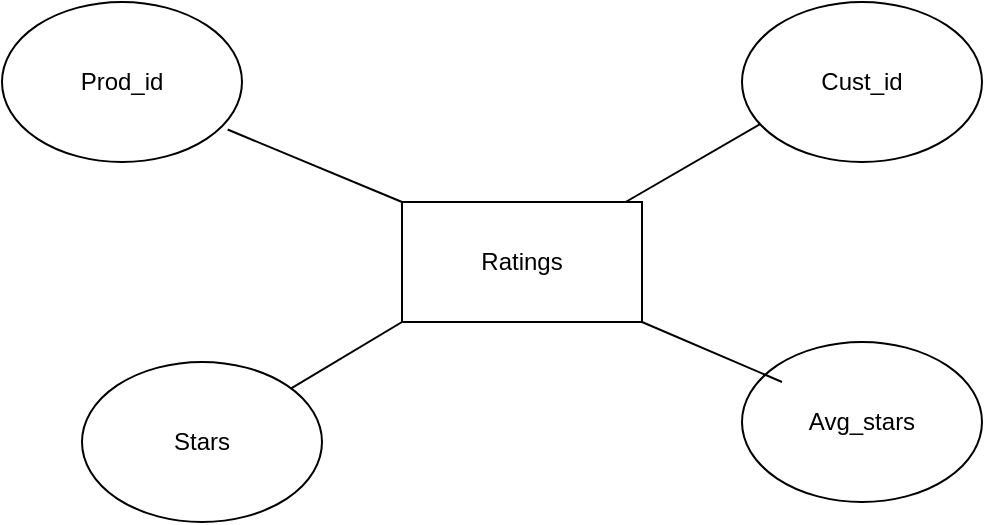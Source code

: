 <mxfile version="20.6.0" type="device"><diagram id="I8CulcWd6KcukMNwsZfG" name="Page-1"><mxGraphModel dx="1278" dy="539" grid="1" gridSize="10" guides="1" tooltips="1" connect="1" arrows="1" fold="1" page="1" pageScale="1" pageWidth="850" pageHeight="1100" math="0" shadow="0"><root><mxCell id="0"/><mxCell id="1" parent="0"/><mxCell id="5jXj7BytD2LmNAvbaEkx-1" value="Ratings" style="rounded=0;whiteSpace=wrap;html=1;" parent="1" vertex="1"><mxGeometry x="340" y="330" width="120" height="60" as="geometry"/></mxCell><mxCell id="5jXj7BytD2LmNAvbaEkx-3" value="Stars" style="ellipse;whiteSpace=wrap;html=1;" parent="1" vertex="1"><mxGeometry x="180" y="410" width="120" height="80" as="geometry"/></mxCell><mxCell id="5jXj7BytD2LmNAvbaEkx-4" value="Avg_stars" style="ellipse;whiteSpace=wrap;html=1;" parent="1" vertex="1"><mxGeometry x="510" y="400" width="120" height="80" as="geometry"/></mxCell><mxCell id="5jXj7BytD2LmNAvbaEkx-7" value="Prod_id" style="ellipse;whiteSpace=wrap;html=1;" parent="1" vertex="1"><mxGeometry x="140" y="230" width="120" height="80" as="geometry"/></mxCell><mxCell id="5jXj7BytD2LmNAvbaEkx-8" value="" style="endArrow=none;html=1;rounded=0;exitX=0.94;exitY=0.797;exitDx=0;exitDy=0;entryX=0;entryY=0;entryDx=0;entryDy=0;exitPerimeter=0;" parent="1" source="5jXj7BytD2LmNAvbaEkx-7" target="5jXj7BytD2LmNAvbaEkx-1" edge="1"><mxGeometry width="50" height="50" relative="1" as="geometry"><mxPoint x="180" y="465" as="sourcePoint"/><mxPoint x="230" y="415" as="targetPoint"/></mxGeometry></mxCell><mxCell id="5jXj7BytD2LmNAvbaEkx-10" value="" style="endArrow=none;html=1;rounded=0;exitX=1;exitY=1;exitDx=0;exitDy=0;" parent="1" source="5jXj7BytD2LmNAvbaEkx-1" edge="1"><mxGeometry width="50" height="50" relative="1" as="geometry"><mxPoint x="480" y="470" as="sourcePoint"/><mxPoint x="530" y="420" as="targetPoint"/></mxGeometry></mxCell><mxCell id="5jXj7BytD2LmNAvbaEkx-12" value="" style="endArrow=none;html=1;rounded=0;" parent="1" source="5jXj7BytD2LmNAvbaEkx-1" edge="1"><mxGeometry width="50" height="50" relative="1" as="geometry"><mxPoint x="400" y="350" as="sourcePoint"/><mxPoint x="544.698" y="276.227" as="targetPoint"/></mxGeometry></mxCell><mxCell id="5jXj7BytD2LmNAvbaEkx-14" value="" style="endArrow=none;html=1;rounded=0;entryX=0;entryY=1;entryDx=0;entryDy=0;" parent="1" source="5jXj7BytD2LmNAvbaEkx-3" target="5jXj7BytD2LmNAvbaEkx-1" edge="1"><mxGeometry width="50" height="50" relative="1" as="geometry"><mxPoint x="400" y="350" as="sourcePoint"/><mxPoint x="450" y="300" as="targetPoint"/></mxGeometry></mxCell><mxCell id="PH5tihWk6bLcMbfNvQDu-1" value="Cust_id" style="ellipse;whiteSpace=wrap;html=1;" vertex="1" parent="1"><mxGeometry x="510" y="230" width="120" height="80" as="geometry"/></mxCell></root></mxGraphModel></diagram></mxfile>